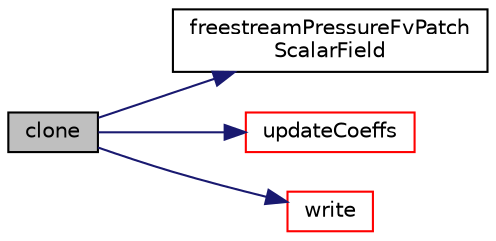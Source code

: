 digraph "clone"
{
  bgcolor="transparent";
  edge [fontname="Helvetica",fontsize="10",labelfontname="Helvetica",labelfontsize="10"];
  node [fontname="Helvetica",fontsize="10",shape=record];
  rankdir="LR";
  Node20 [label="clone",height=0.2,width=0.4,color="black", fillcolor="grey75", style="filled", fontcolor="black"];
  Node20 -> Node21 [color="midnightblue",fontsize="10",style="solid",fontname="Helvetica"];
  Node21 [label="freestreamPressureFvPatch\lScalarField",height=0.2,width=0.4,color="black",URL="$a22941.html#a400cba627e9a1f09ebbe311153b1f573",tooltip="Construct from patch and internal field. "];
  Node20 -> Node22 [color="midnightblue",fontsize="10",style="solid",fontname="Helvetica"];
  Node22 [label="updateCoeffs",height=0.2,width=0.4,color="red",URL="$a22941.html#a7e24eafac629d3733181cd942d4c902f",tooltip="Update the coefficients associated with the patch field. "];
  Node20 -> Node73 [color="midnightblue",fontsize="10",style="solid",fontname="Helvetica"];
  Node73 [label="write",height=0.2,width=0.4,color="red",URL="$a22941.html#a293fdfec8bdfbd5c3913ab4c9f3454ff",tooltip="Write. "];
}

